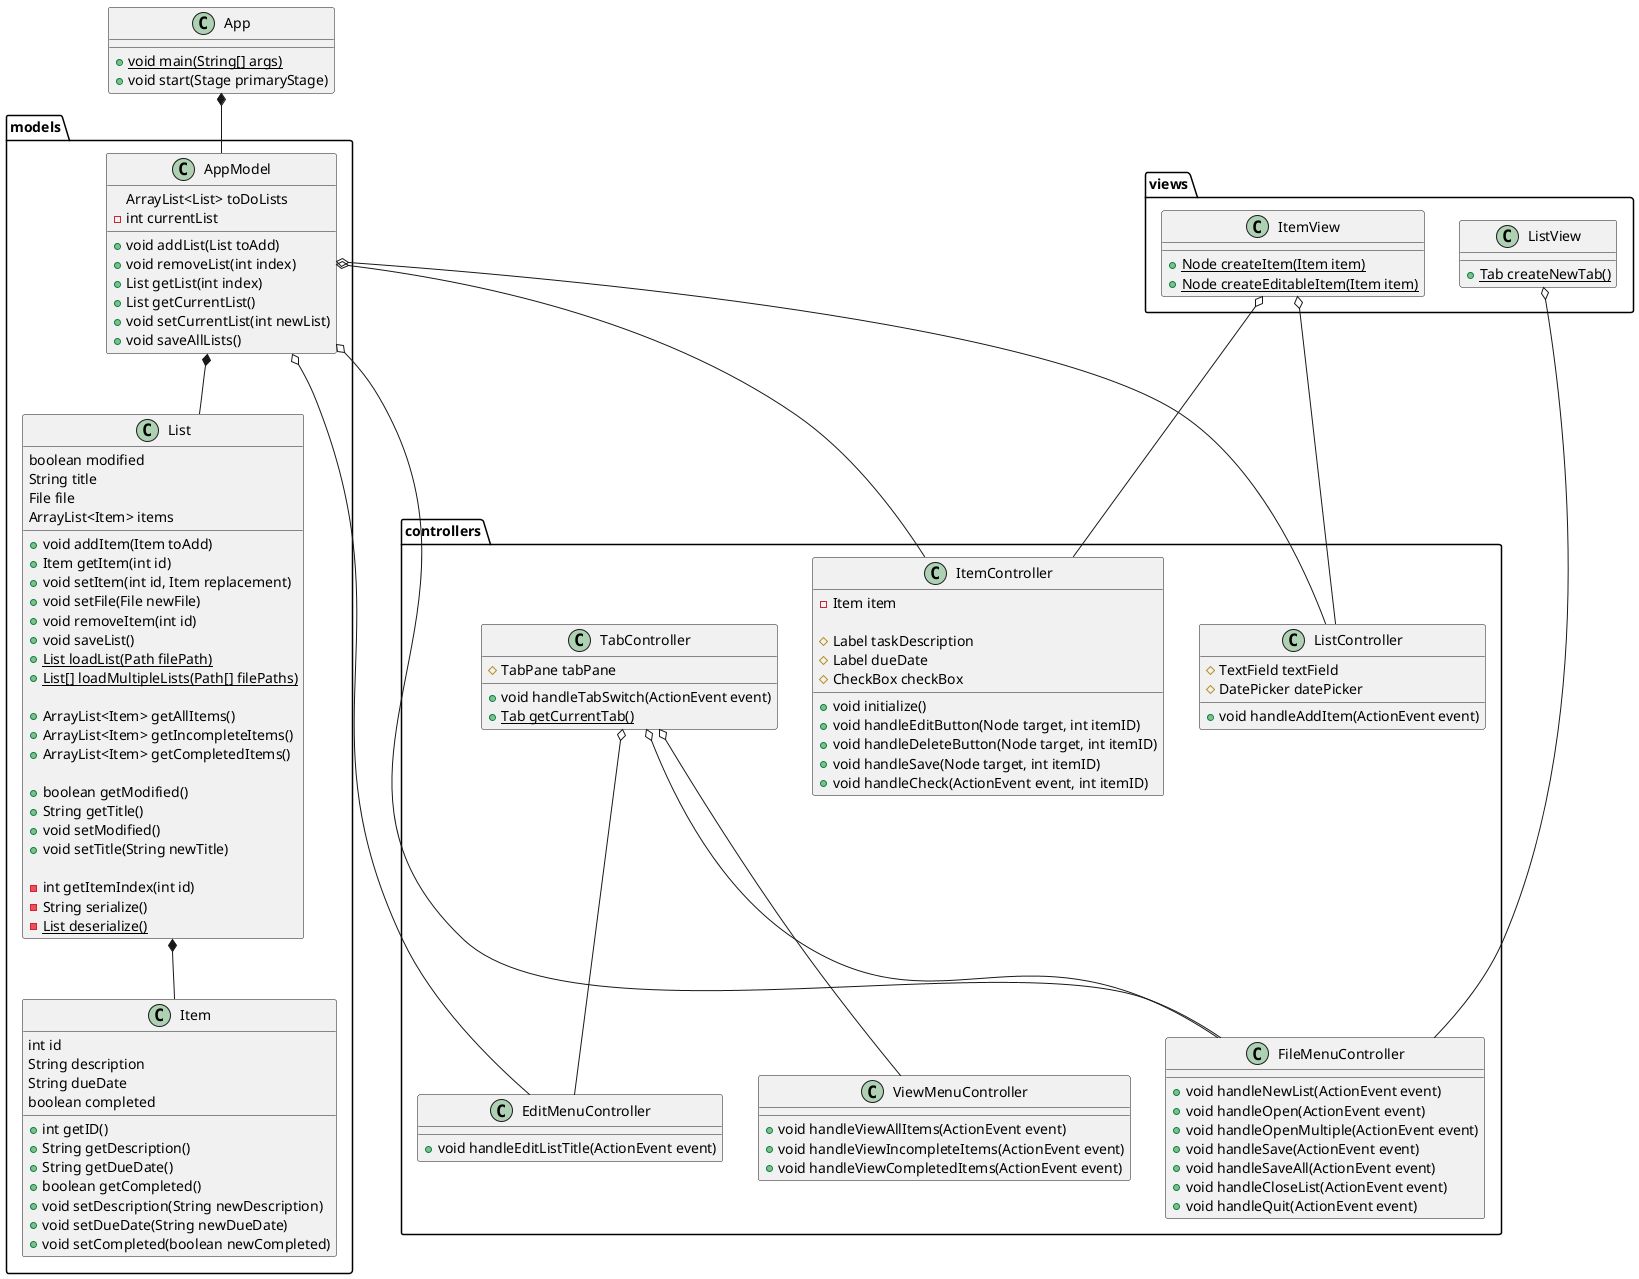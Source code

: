 @startuml
'https://plantuml.com/class-diagram

'Main entrypoint

class App {
    +{static} void main(String[] args)
    +void start(Stage primaryStage)
}

'Views
package views {
    class ItemView {
        +{static} Node createItem(Item item)
        +{static} Node createEditableItem(Item item)
    }

    class ListView {
        +{static} Tab createNewTab()
    }
}

'Controllers
package controllers {
    class ListController {
        #TextField textField
        #DatePicker datePicker

        +void handleAddItem(ActionEvent event)
    }

    class ItemController {
        -Item item

        #Label taskDescription
        #Label dueDate
        #CheckBox checkBox

        +void initialize()
        +void handleEditButton(Node target, int itemID)
        +void handleDeleteButton(Node target, int itemID)
        +void handleSave(Node target, int itemID)
        +void handleCheck(ActionEvent event, int itemID)
    }

    class FileMenuController {
        +void handleNewList(ActionEvent event)
        +void handleOpen(ActionEvent event)
        +void handleOpenMultiple(ActionEvent event)
        +void handleSave(ActionEvent event)
        +void handleSaveAll(ActionEvent event)
        +void handleCloseList(ActionEvent event)
        +void handleQuit(ActionEvent event)
    }

    class EditMenuController {
        +void handleEditListTitle(ActionEvent event)
    }

    class ViewMenuController {
        +void handleViewAllItems(ActionEvent event)
        +void handleViewIncompleteItems(ActionEvent event)
        +void handleViewCompletedItems(ActionEvent event)
    }

    class TabController {
        #TabPane tabPane

        +void handleTabSwitch(ActionEvent event)
        +{static} Tab getCurrentTab()
    }

    TabController o-- EditMenuController
    TabController o-- FileMenuController
    TabController o-- ViewMenuController

}

'Models

package models {
    class AppModel {
        ArrayList<List> toDoLists
        -int currentList

        +void addList(List toAdd)
        +void removeList(int index)
        +List getList(int index)
        +List getCurrentList()
        +void setCurrentList(int newList)
        +void saveAllLists()
    }

    class List {
        boolean modified
        String title
        File file
        ArrayList<Item> items

        +void addItem(Item toAdd)
        +Item getItem(int id)
        +void setItem(int id, Item replacement)
        +void setFile(File newFile)
        +void removeItem(int id)
        +void saveList()
        {static} +List loadList(Path filePath)
        {static} +List[] loadMultipleLists(Path[] filePaths)

        +ArrayList<Item> getAllItems()
        +ArrayList<Item> getIncompleteItems()
        +ArrayList<Item> getCompletedItems()

        +boolean getModified()
        +String getTitle()
        +void setModified()
        +void setTitle(String newTitle)

        -int getItemIndex(int id)
        -String serialize()
        -{static} List deserialize()
    }

    class Item {
        int id
        String description
        String dueDate
        boolean completed

        +int getID()
        +String getDescription()
        +String getDueDate()
        +boolean getCompleted()
        +void setDescription(String newDescription)
        +void setDueDate(String newDueDate)
        +void setCompleted(boolean newCompleted)
    }

    AppModel *-- List
    List *-- Item
}

'Cross-Package dependencies
AppModel o-- ListController
AppModel o-- FileMenuController
AppModel o-- EditMenuController
AppModel o-- ItemController
ItemView o-- ListController
ItemView o-- ItemController
ListView o-- FileMenuController

App *-- AppModel


@enduml